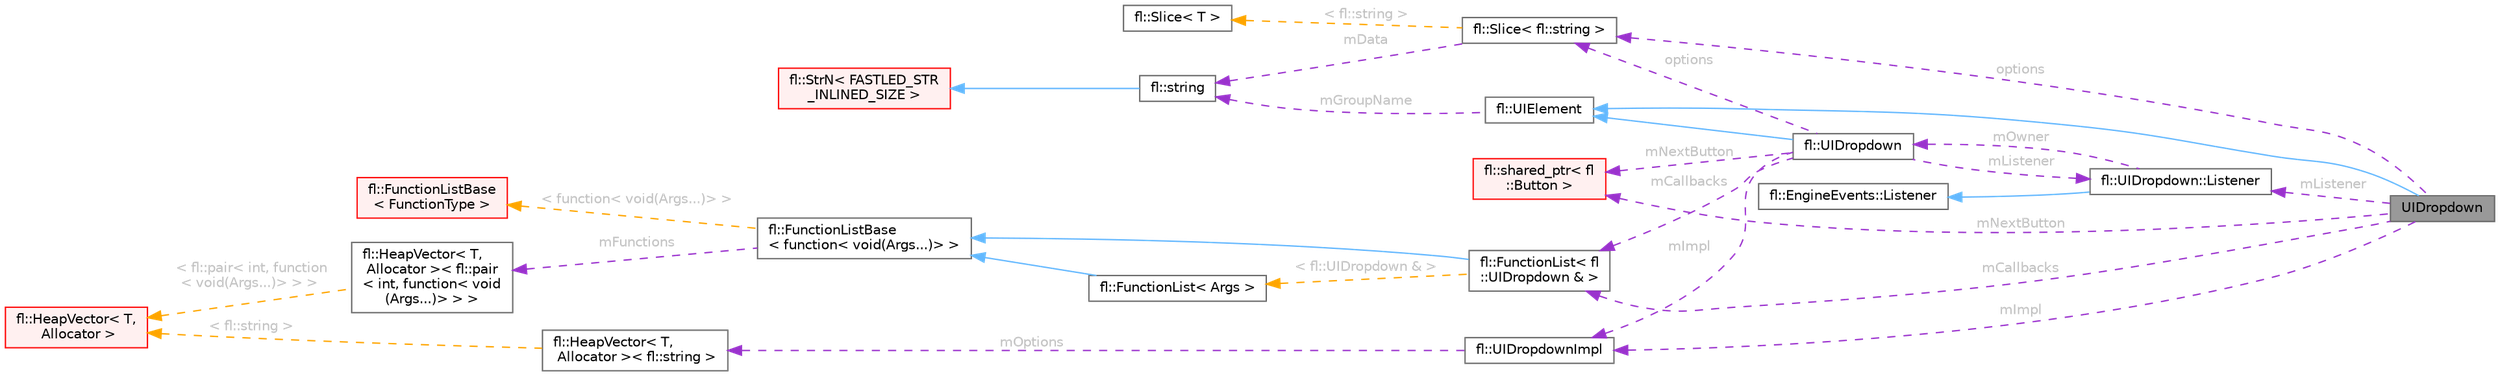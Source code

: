 digraph "UIDropdown"
{
 // INTERACTIVE_SVG=YES
 // LATEX_PDF_SIZE
  bgcolor="transparent";
  edge [fontname=Helvetica,fontsize=10,labelfontname=Helvetica,labelfontsize=10];
  node [fontname=Helvetica,fontsize=10,shape=box,height=0.2,width=0.4];
  rankdir="LR";
  Node1 [id="Node000001",label="UIDropdown",height=0.2,width=0.4,color="gray40", fillcolor="grey60", style="filled", fontcolor="black",tooltip=" "];
  Node2 -> Node1 [id="edge1_Node000001_Node000002",dir="back",color="steelblue1",style="solid",tooltip=" "];
  Node2 [id="Node000002",label="fl::UIElement",height=0.2,width=0.4,color="gray40", fillcolor="white", style="filled",URL="$df/d7b/classfl_1_1_u_i_element.html",tooltip=" "];
  Node3 -> Node2 [id="edge2_Node000002_Node000003",dir="back",color="darkorchid3",style="dashed",tooltip=" ",label=" mGroupName",fontcolor="grey" ];
  Node3 [id="Node000003",label="fl::string",height=0.2,width=0.4,color="gray40", fillcolor="white", style="filled",URL="$d2/db2/classfl_1_1string.html",tooltip=" "];
  Node4 -> Node3 [id="edge3_Node000003_Node000004",dir="back",color="steelblue1",style="solid",tooltip=" "];
  Node4 [id="Node000004",label="fl::StrN\< FASTLED_STR\l_INLINED_SIZE \>",height=0.2,width=0.4,color="red", fillcolor="#FFF0F0", style="filled",URL="$dc/d96/classfl_1_1_str_n.html",tooltip=" "];
  Node6 -> Node1 [id="edge4_Node000001_Node000006",dir="back",color="darkorchid3",style="dashed",tooltip=" ",label=" options",fontcolor="grey" ];
  Node6 [id="Node000006",label="fl::Slice\< fl::string \>",height=0.2,width=0.4,color="gray40", fillcolor="white", style="filled",URL="$d8/de4/classfl_1_1_slice.html",tooltip=" "];
  Node3 -> Node6 [id="edge5_Node000006_Node000003",dir="back",color="darkorchid3",style="dashed",tooltip=" ",label=" mData",fontcolor="grey" ];
  Node7 -> Node6 [id="edge6_Node000006_Node000007",dir="back",color="orange",style="dashed",tooltip=" ",label=" \< fl::string \>",fontcolor="grey" ];
  Node7 [id="Node000007",label="fl::Slice\< T \>",height=0.2,width=0.4,color="gray40", fillcolor="white", style="filled",URL="$d8/de4/classfl_1_1_slice.html",tooltip=" "];
  Node8 -> Node1 [id="edge7_Node000001_Node000008",dir="back",color="darkorchid3",style="dashed",tooltip=" ",label=" mImpl",fontcolor="grey" ];
  Node8 [id="Node000008",label="fl::UIDropdownImpl",height=0.2,width=0.4,color="gray40", fillcolor="white", style="filled",URL="$da/d56/classfl_1_1_u_i_dropdown_impl.html",tooltip=" "];
  Node9 -> Node8 [id="edge8_Node000008_Node000009",dir="back",color="darkorchid3",style="dashed",tooltip=" ",label=" mOptions",fontcolor="grey" ];
  Node9 [id="Node000009",label="fl::HeapVector\< T,\l Allocator \>\< fl::string \>",height=0.2,width=0.4,color="gray40", fillcolor="white", style="filled",URL="$db/ddd/classfl_1_1_heap_vector.html",tooltip=" "];
  Node10 -> Node9 [id="edge9_Node000009_Node000010",dir="back",color="orange",style="dashed",tooltip=" ",label=" \< fl::string \>",fontcolor="grey" ];
  Node10 [id="Node000010",label="fl::HeapVector\< T,\l Allocator \>",height=0.2,width=0.4,color="red", fillcolor="#FFF0F0", style="filled",URL="$db/ddd/classfl_1_1_heap_vector.html",tooltip=" "];
  Node12 -> Node1 [id="edge10_Node000001_Node000012",dir="back",color="darkorchid3",style="dashed",tooltip=" ",label=" mCallbacks",fontcolor="grey" ];
  Node12 [id="Node000012",label="fl::FunctionList\< fl\l::UIDropdown & \>",height=0.2,width=0.4,color="gray40", fillcolor="white", style="filled",URL="$d1/d5d/classfl_1_1_function_list.html",tooltip=" "];
  Node13 -> Node12 [id="edge11_Node000012_Node000013",dir="back",color="steelblue1",style="solid",tooltip=" "];
  Node13 [id="Node000013",label="fl::FunctionListBase\l\< function\< void(Args...)\> \>",height=0.2,width=0.4,color="gray40", fillcolor="white", style="filled",URL="$d7/de3/classfl_1_1_function_list_base.html",tooltip=" "];
  Node14 -> Node13 [id="edge12_Node000013_Node000014",dir="back",color="darkorchid3",style="dashed",tooltip=" ",label=" mFunctions",fontcolor="grey" ];
  Node14 [id="Node000014",label="fl::HeapVector\< T,\l Allocator \>\< fl::pair\l\< int, function\< void\l(Args...)\> \> \>",height=0.2,width=0.4,color="gray40", fillcolor="white", style="filled",URL="$db/ddd/classfl_1_1_heap_vector.html",tooltip=" "];
  Node10 -> Node14 [id="edge13_Node000014_Node000010",dir="back",color="orange",style="dashed",tooltip=" ",label=" \< fl::pair\< int, function\l\< void(Args...)\> \> \>",fontcolor="grey" ];
  Node15 -> Node13 [id="edge14_Node000013_Node000015",dir="back",color="orange",style="dashed",tooltip=" ",label=" \< function\< void(Args...)\> \>",fontcolor="grey" ];
  Node15 [id="Node000015",label="fl::FunctionListBase\l\< FunctionType \>",height=0.2,width=0.4,color="red", fillcolor="#FFF0F0", style="filled",URL="$d7/de3/classfl_1_1_function_list_base.html",tooltip=" "];
  Node17 -> Node12 [id="edge15_Node000012_Node000017",dir="back",color="orange",style="dashed",tooltip=" ",label=" \< fl::UIDropdown & \>",fontcolor="grey" ];
  Node17 [id="Node000017",label="fl::FunctionList\< Args \>",height=0.2,width=0.4,color="gray40", fillcolor="white", style="filled",URL="$d1/d5d/classfl_1_1_function_list.html",tooltip=" "];
  Node13 -> Node17 [id="edge16_Node000017_Node000013",dir="back",color="steelblue1",style="solid",tooltip=" "];
  Node18 -> Node1 [id="edge17_Node000001_Node000018",dir="back",color="darkorchid3",style="dashed",tooltip=" ",label=" mListener",fontcolor="grey" ];
  Node18 [id="Node000018",label="fl::UIDropdown::Listener",height=0.2,width=0.4,color="gray40", fillcolor="white", style="filled",URL="$da/da3/structfl_1_1_u_i_dropdown_1_1_listener.html",tooltip=" "];
  Node19 -> Node18 [id="edge18_Node000018_Node000019",dir="back",color="steelblue1",style="solid",tooltip=" "];
  Node19 [id="Node000019",label="fl::EngineEvents::Listener",height=0.2,width=0.4,color="gray40", fillcolor="white", style="filled",URL="$db/da2/classfl_1_1_engine_events_1_1_listener.html",tooltip=" "];
  Node20 -> Node18 [id="edge19_Node000018_Node000020",dir="back",color="darkorchid3",style="dashed",tooltip=" ",label=" mOwner",fontcolor="grey" ];
  Node20 [id="Node000020",label="fl::UIDropdown",height=0.2,width=0.4,color="gray40", fillcolor="white", style="filled",URL="$d1/dc6/classfl_1_1_u_i_dropdown.html",tooltip=" "];
  Node2 -> Node20 [id="edge20_Node000020_Node000002",dir="back",color="steelblue1",style="solid",tooltip=" "];
  Node6 -> Node20 [id="edge21_Node000020_Node000006",dir="back",color="darkorchid3",style="dashed",tooltip=" ",label=" options",fontcolor="grey" ];
  Node8 -> Node20 [id="edge22_Node000020_Node000008",dir="back",color="darkorchid3",style="dashed",tooltip=" ",label=" mImpl",fontcolor="grey" ];
  Node12 -> Node20 [id="edge23_Node000020_Node000012",dir="back",color="darkorchid3",style="dashed",tooltip=" ",label=" mCallbacks",fontcolor="grey" ];
  Node18 -> Node20 [id="edge24_Node000020_Node000018",dir="back",color="darkorchid3",style="dashed",tooltip=" ",label=" mListener",fontcolor="grey" ];
  Node21 -> Node20 [id="edge25_Node000020_Node000021",dir="back",color="darkorchid3",style="dashed",tooltip=" ",label=" mNextButton",fontcolor="grey" ];
  Node21 [id="Node000021",label="fl::shared_ptr\< fl\l::Button \>",height=0.2,width=0.4,color="red", fillcolor="#FFF0F0", style="filled",URL="$d1/d74/classfl_1_1shared__ptr.html",tooltip=" "];
  Node21 -> Node1 [id="edge26_Node000001_Node000021",dir="back",color="darkorchid3",style="dashed",tooltip=" ",label=" mNextButton",fontcolor="grey" ];
}
